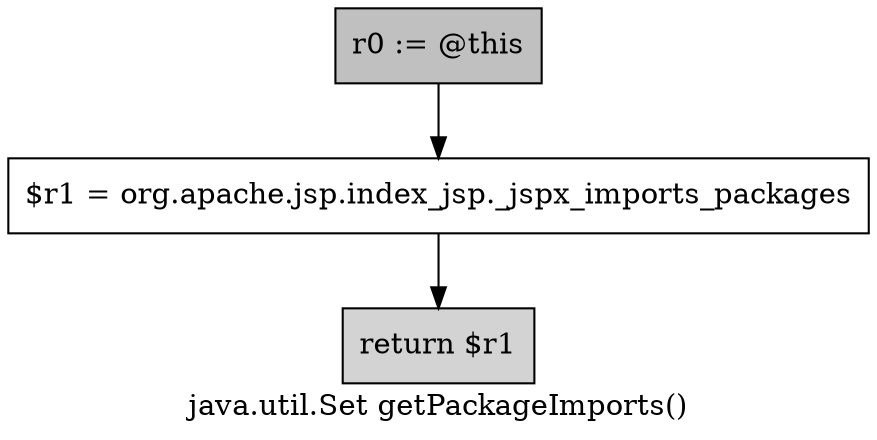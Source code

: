 digraph "java.util.Set getPackageImports()" {
    label="java.util.Set getPackageImports()";
    node [shape=box];
    "0" [style=filled,fillcolor=gray,label="r0 := @this",];
    "1" [label="$r1 = org.apache.jsp.index_jsp._jspx_imports_packages",];
    "0"->"1";
    "2" [style=filled,fillcolor=lightgray,label="return $r1",];
    "1"->"2";
}
